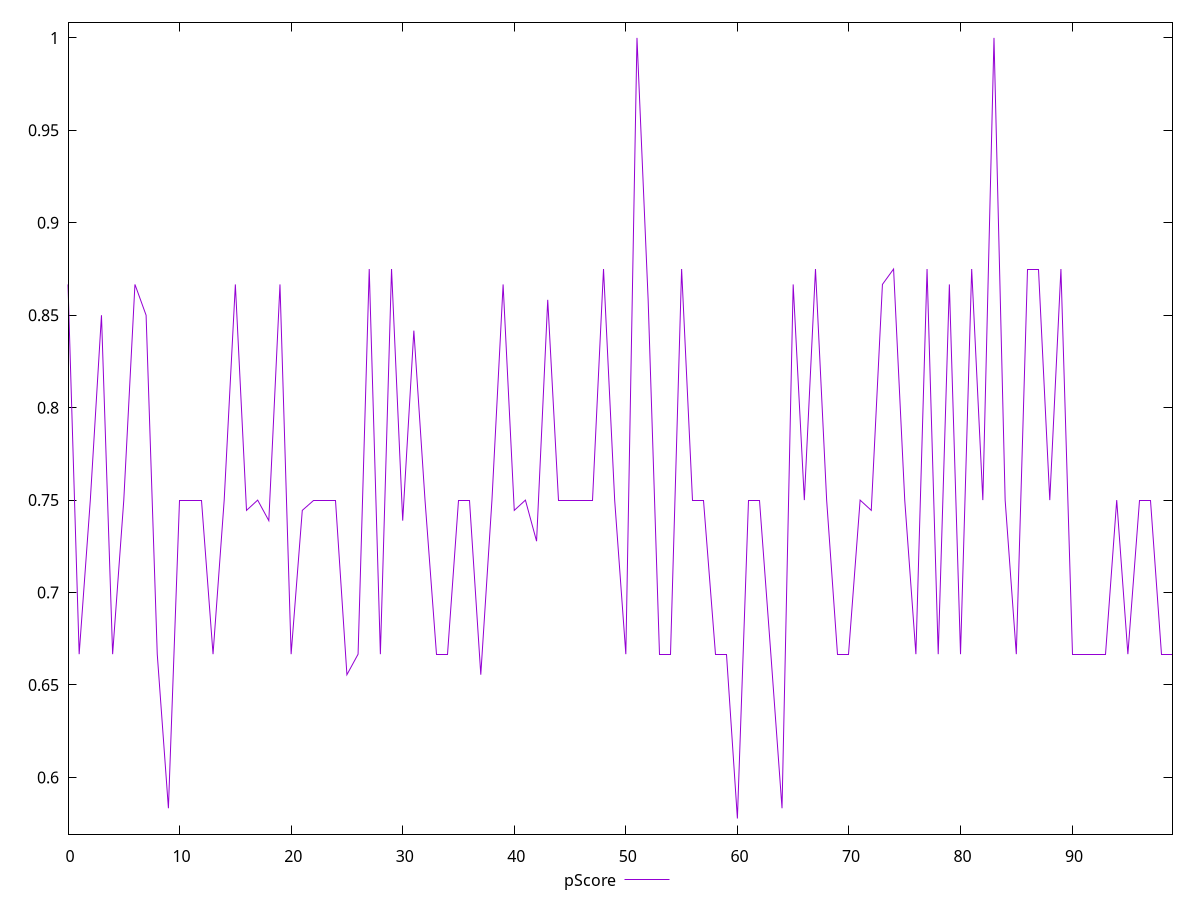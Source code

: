 reset

$pScore <<EOF
0 0.8666666666666667
1 0.6666666666666666
2 0.75
3 0.85
4 0.6666666666666666
5 0.75
6 0.8666666666666667
7 0.85
8 0.6666666666666666
9 0.5833333333333334
10 0.75
11 0.75
12 0.75
13 0.6666666666666666
14 0.75
15 0.8666666666666667
16 0.7444444444444445
17 0.75
18 0.7388888888888889
19 0.8666666666666667
20 0.6666666666666666
21 0.7444444444444445
22 0.75
23 0.75
24 0.75
25 0.6555555555555556
26 0.6666666666666666
27 0.875
28 0.6666666666666666
29 0.875
30 0.7388888888888889
31 0.8416666666666667
32 0.75
33 0.6666666666666666
34 0.6666666666666666
35 0.75
36 0.75
37 0.6555555555555556
38 0.75
39 0.8666666666666667
40 0.7444444444444445
41 0.75
42 0.7277777777777777
43 0.8583333333333334
44 0.75
45 0.75
46 0.75
47 0.75
48 0.875
49 0.75
50 0.6666666666666666
51 1
52 0.8583333333333334
53 0.6666666666666666
54 0.6666666666666666
55 0.875
56 0.75
57 0.75
58 0.6666666666666666
59 0.6666666666666666
60 0.5777777777777777
61 0.75
62 0.75
63 0.6666666666666666
64 0.5833333333333334
65 0.8666666666666667
66 0.75
67 0.875
68 0.75
69 0.6666666666666666
70 0.6666666666666666
71 0.75
72 0.7444444444444445
73 0.8666666666666667
74 0.875
75 0.75
76 0.6666666666666666
77 0.875
78 0.6666666666666666
79 0.8666666666666667
80 0.6666666666666666
81 0.875
82 0.75
83 1
84 0.75
85 0.6666666666666666
86 0.875
87 0.875
88 0.75
89 0.875
90 0.6666666666666666
91 0.6666666666666666
92 0.6666666666666666
93 0.6666666666666666
94 0.75
95 0.6666666666666666
96 0.75
97 0.75
98 0.6666666666666666
99 0.6666666666666666
EOF

set key outside below
set xrange [0:99]
set yrange [0.5693333333333332:1.0084444444444445]
set trange [0.5693333333333332:1.0084444444444445]
set terminal svg size 640, 500 enhanced background rgb 'white'
set output "report_00015_2021-02-09T16-11-33.973Z/uses-webp-images/samples/pages+cached+noadtech/pScore/values.svg"

plot $pScore title "pScore" with line

reset
